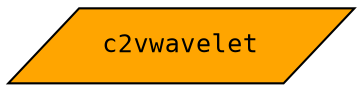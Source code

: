 digraph c2vwavelet_cg
{
  graph [rankdir="TB", nodesep = "0.175"];
  node [fontname="Courier", fontsize="12", style="filled"];
  edge [fontname="Courier", fontsize="12"];

  c2vwavelet  [label="c2vwavelet", ntype="node", argix="-1", dataspec="na", bb="-1", shape="parallelogram", fillcolor="orange"];


}
